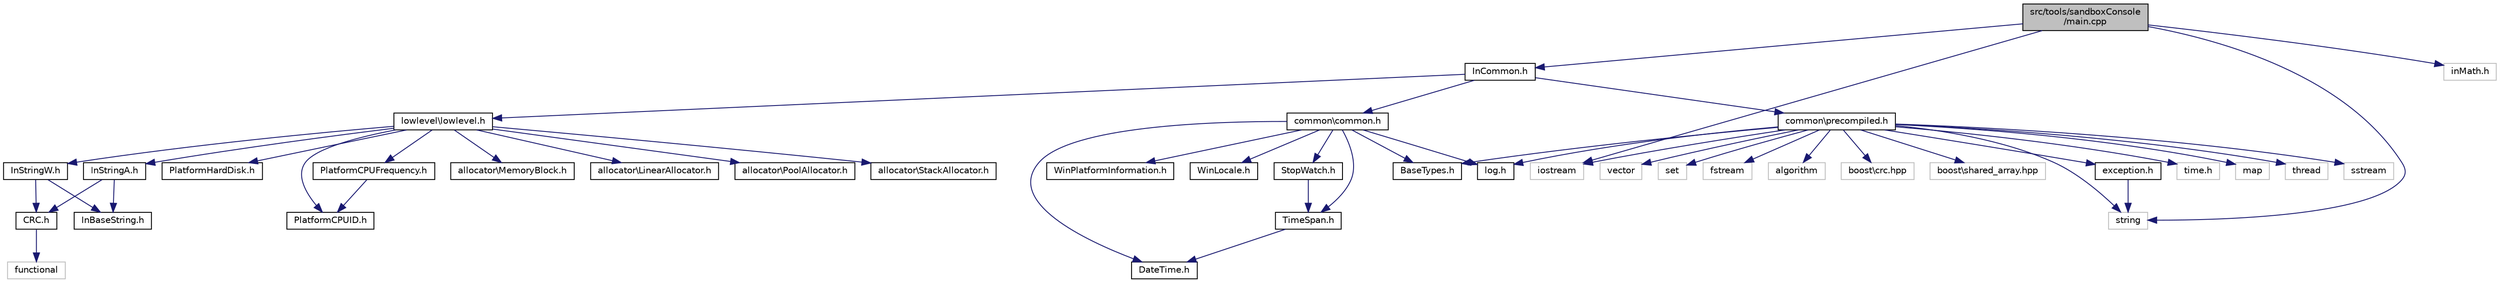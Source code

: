 digraph "src/tools/sandboxConsole/main.cpp"
{
 // LATEX_PDF_SIZE
  edge [fontname="Helvetica",fontsize="10",labelfontname="Helvetica",labelfontsize="10"];
  node [fontname="Helvetica",fontsize="10",shape=record];
  Node1 [label="src/tools/sandboxConsole\l/main.cpp",height=0.2,width=0.4,color="black", fillcolor="grey75", style="filled", fontcolor="black",tooltip=" "];
  Node1 -> Node2 [color="midnightblue",fontsize="10",style="solid"];
  Node2 [label="InCommon.h",height=0.2,width=0.4,color="black", fillcolor="white", style="filled",URL="$_in_common_8h.html",tooltip=" "];
  Node2 -> Node3 [color="midnightblue",fontsize="10",style="solid"];
  Node3 [label="common\\precompiled.h",height=0.2,width=0.4,color="black", fillcolor="white", style="filled",URL="$precompiled_8h.html",tooltip=" "];
  Node3 -> Node4 [color="midnightblue",fontsize="10",style="solid"];
  Node4 [label="BaseTypes.h",height=0.2,width=0.4,color="black", fillcolor="white", style="filled",URL="$_base_types_8h.html",tooltip=" "];
  Node3 -> Node5 [color="midnightblue",fontsize="10",style="solid"];
  Node5 [label="exception.h",height=0.2,width=0.4,color="black", fillcolor="white", style="filled",URL="$exception_8h.html",tooltip=" "];
  Node5 -> Node6 [color="midnightblue",fontsize="10",style="solid"];
  Node6 [label="string",height=0.2,width=0.4,color="grey75", fillcolor="white", style="filled",tooltip=" "];
  Node3 -> Node7 [color="midnightblue",fontsize="10",style="solid"];
  Node7 [label="iostream",height=0.2,width=0.4,color="grey75", fillcolor="white", style="filled",tooltip=" "];
  Node3 -> Node8 [color="midnightblue",fontsize="10",style="solid"];
  Node8 [label="time.h",height=0.2,width=0.4,color="grey75", fillcolor="white", style="filled",tooltip=" "];
  Node3 -> Node9 [color="midnightblue",fontsize="10",style="solid"];
  Node9 [label="map",height=0.2,width=0.4,color="grey75", fillcolor="white", style="filled",tooltip=" "];
  Node3 -> Node10 [color="midnightblue",fontsize="10",style="solid"];
  Node10 [label="thread",height=0.2,width=0.4,color="grey75", fillcolor="white", style="filled",tooltip=" "];
  Node3 -> Node11 [color="midnightblue",fontsize="10",style="solid"];
  Node11 [label="sstream",height=0.2,width=0.4,color="grey75", fillcolor="white", style="filled",tooltip=" "];
  Node3 -> Node12 [color="midnightblue",fontsize="10",style="solid"];
  Node12 [label="vector",height=0.2,width=0.4,color="grey75", fillcolor="white", style="filled",tooltip=" "];
  Node3 -> Node6 [color="midnightblue",fontsize="10",style="solid"];
  Node3 -> Node13 [color="midnightblue",fontsize="10",style="solid"];
  Node13 [label="set",height=0.2,width=0.4,color="grey75", fillcolor="white", style="filled",tooltip=" "];
  Node3 -> Node14 [color="midnightblue",fontsize="10",style="solid"];
  Node14 [label="fstream",height=0.2,width=0.4,color="grey75", fillcolor="white", style="filled",tooltip=" "];
  Node3 -> Node15 [color="midnightblue",fontsize="10",style="solid"];
  Node15 [label="algorithm",height=0.2,width=0.4,color="grey75", fillcolor="white", style="filled",tooltip=" "];
  Node3 -> Node16 [color="midnightblue",fontsize="10",style="solid"];
  Node16 [label="boost\\crc.hpp",height=0.2,width=0.4,color="grey75", fillcolor="white", style="filled",tooltip=" "];
  Node3 -> Node17 [color="midnightblue",fontsize="10",style="solid"];
  Node17 [label="boost\\shared_array.hpp",height=0.2,width=0.4,color="grey75", fillcolor="white", style="filled",tooltip=" "];
  Node3 -> Node18 [color="midnightblue",fontsize="10",style="solid"];
  Node18 [label="log.h",height=0.2,width=0.4,color="black", fillcolor="white", style="filled",URL="$_log_8h.html",tooltip=" "];
  Node2 -> Node19 [color="midnightblue",fontsize="10",style="solid"];
  Node19 [label="common\\common.h",height=0.2,width=0.4,color="black", fillcolor="white", style="filled",URL="$common_8h.html",tooltip=" "];
  Node19 -> Node4 [color="midnightblue",fontsize="10",style="solid"];
  Node19 -> Node20 [color="midnightblue",fontsize="10",style="solid"];
  Node20 [label="WinPlatformInformation.h",height=0.2,width=0.4,color="black", fillcolor="white", style="filled",URL="$_win_platform_information_8h.html",tooltip=" "];
  Node19 -> Node21 [color="midnightblue",fontsize="10",style="solid"];
  Node21 [label="WinLocale.h",height=0.2,width=0.4,color="black", fillcolor="white", style="filled",URL="$_win_locale_8h.html",tooltip=" "];
  Node19 -> Node22 [color="midnightblue",fontsize="10",style="solid"];
  Node22 [label="DateTime.h",height=0.2,width=0.4,color="black", fillcolor="white", style="filled",URL="$_date_time_8h.html",tooltip=" "];
  Node19 -> Node23 [color="midnightblue",fontsize="10",style="solid"];
  Node23 [label="TimeSpan.h",height=0.2,width=0.4,color="black", fillcolor="white", style="filled",URL="$_time_span_8h.html",tooltip=" "];
  Node23 -> Node22 [color="midnightblue",fontsize="10",style="solid"];
  Node19 -> Node24 [color="midnightblue",fontsize="10",style="solid"];
  Node24 [label="StopWatch.h",height=0.2,width=0.4,color="black", fillcolor="white", style="filled",URL="$_stop_watch_8h.html",tooltip=" "];
  Node24 -> Node23 [color="midnightblue",fontsize="10",style="solid"];
  Node19 -> Node18 [color="midnightblue",fontsize="10",style="solid"];
  Node2 -> Node25 [color="midnightblue",fontsize="10",style="solid"];
  Node25 [label="lowlevel\\lowlevel.h",height=0.2,width=0.4,color="black", fillcolor="white", style="filled",URL="$lowlevel_8h.html",tooltip=" "];
  Node25 -> Node26 [color="midnightblue",fontsize="10",style="solid"];
  Node26 [label="PlatformCPUID.h",height=0.2,width=0.4,color="black", fillcolor="white", style="filled",URL="$_platform_c_p_u_i_d_8h.html",tooltip=" "];
  Node25 -> Node27 [color="midnightblue",fontsize="10",style="solid"];
  Node27 [label="PlatformCPUFrequency.h",height=0.2,width=0.4,color="black", fillcolor="white", style="filled",URL="$_platform_c_p_u_frequency_8h.html",tooltip=" "];
  Node27 -> Node26 [color="midnightblue",fontsize="10",style="solid"];
  Node25 -> Node28 [color="midnightblue",fontsize="10",style="solid"];
  Node28 [label="PlatformHardDisk.h",height=0.2,width=0.4,color="black", fillcolor="white", style="filled",URL="$_platform_hard_disk_8h.html",tooltip=" "];
  Node25 -> Node29 [color="midnightblue",fontsize="10",style="solid"];
  Node29 [label="InStringA.h",height=0.2,width=0.4,color="black", fillcolor="white", style="filled",URL="$_in_string_a_8h.html",tooltip=" "];
  Node29 -> Node30 [color="midnightblue",fontsize="10",style="solid"];
  Node30 [label="InBaseString.h",height=0.2,width=0.4,color="black", fillcolor="white", style="filled",URL="$_in_base_string_8h.html",tooltip=" "];
  Node29 -> Node31 [color="midnightblue",fontsize="10",style="solid"];
  Node31 [label="CRC.h",height=0.2,width=0.4,color="black", fillcolor="white", style="filled",URL="$_c_r_c_8h.html",tooltip=" "];
  Node31 -> Node32 [color="midnightblue",fontsize="10",style="solid"];
  Node32 [label="functional",height=0.2,width=0.4,color="grey75", fillcolor="white", style="filled",tooltip=" "];
  Node25 -> Node33 [color="midnightblue",fontsize="10",style="solid"];
  Node33 [label="InStringW.h",height=0.2,width=0.4,color="black", fillcolor="white", style="filled",URL="$_in_string_w_8h.html",tooltip=" "];
  Node33 -> Node30 [color="midnightblue",fontsize="10",style="solid"];
  Node33 -> Node31 [color="midnightblue",fontsize="10",style="solid"];
  Node25 -> Node34 [color="midnightblue",fontsize="10",style="solid"];
  Node34 [label="allocator\\MemoryBlock.h",height=0.2,width=0.4,color="black", fillcolor="white", style="filled",URL="$_memory_block_8h.html",tooltip=" "];
  Node25 -> Node35 [color="midnightblue",fontsize="10",style="solid"];
  Node35 [label="allocator\\LinearAllocator.h",height=0.2,width=0.4,color="black", fillcolor="white", style="filled",URL="$_linear_allocator_8h.html",tooltip=" "];
  Node25 -> Node36 [color="midnightblue",fontsize="10",style="solid"];
  Node36 [label="allocator\\PoolAllocator.h",height=0.2,width=0.4,color="black", fillcolor="white", style="filled",URL="$_pool_allocator_8h.html",tooltip=" "];
  Node25 -> Node37 [color="midnightblue",fontsize="10",style="solid"];
  Node37 [label="allocator\\StackAllocator.h",height=0.2,width=0.4,color="black", fillcolor="white", style="filled",URL="$_stack_allocator_8h.html",tooltip=" "];
  Node1 -> Node38 [color="midnightblue",fontsize="10",style="solid"];
  Node38 [label="inMath.h",height=0.2,width=0.4,color="grey75", fillcolor="white", style="filled",tooltip=" "];
  Node1 -> Node7 [color="midnightblue",fontsize="10",style="solid"];
  Node1 -> Node6 [color="midnightblue",fontsize="10",style="solid"];
}
